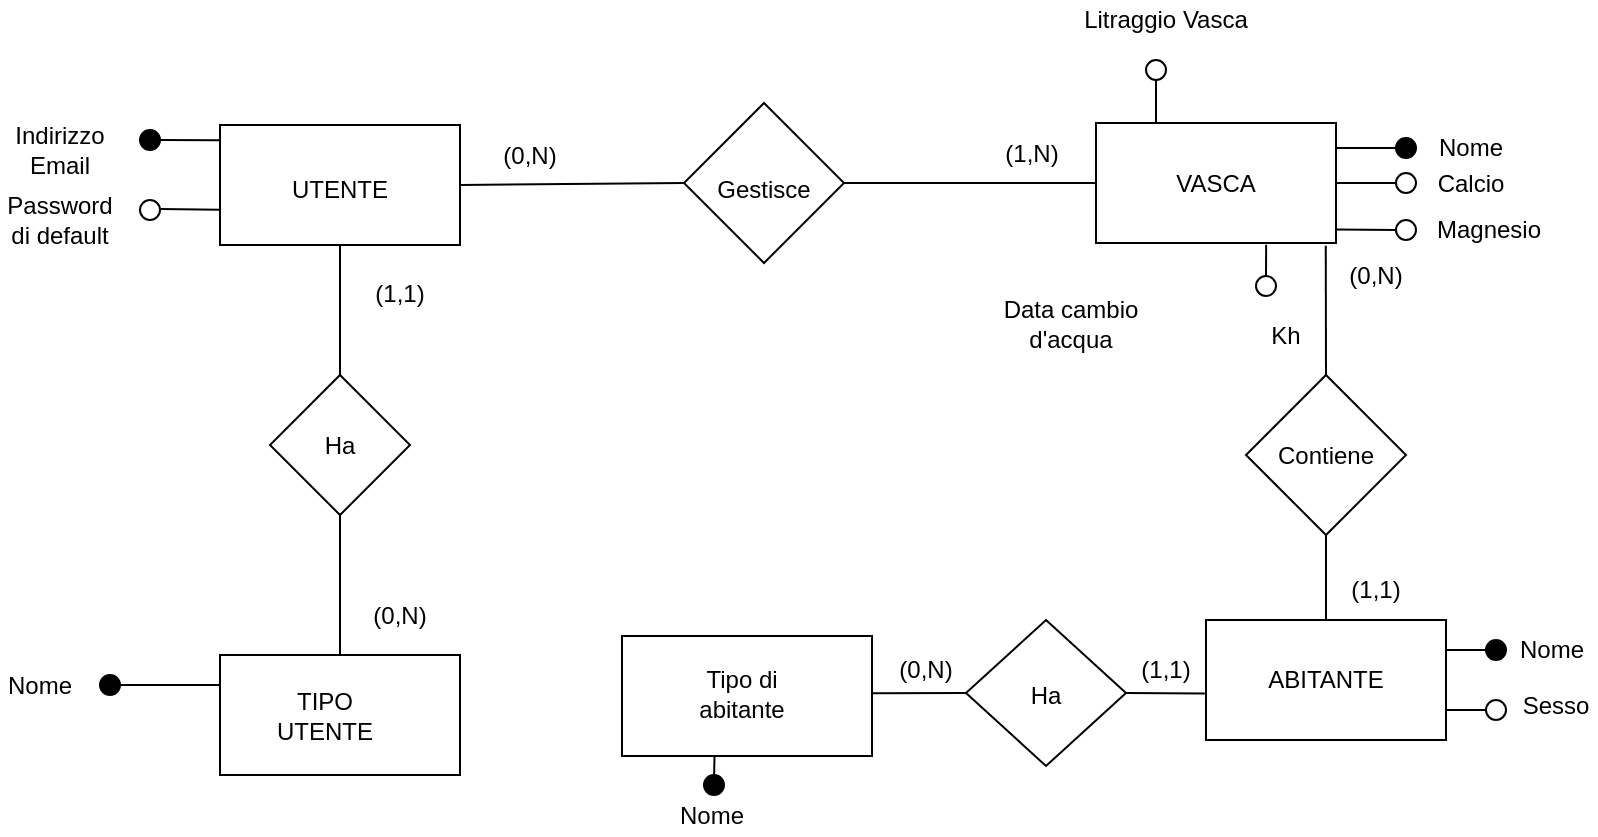 <mxfile pages="1" version="11.2.8" type="device"><diagram id="3pYfG5DlmWLL2wMBr9iQ" name="Page-1"><mxGraphModel dx="1280" dy="675" grid="1" gridSize="10" guides="1" tooltips="1" connect="1" arrows="0" fold="1" page="1" pageScale="1" pageWidth="827" pageHeight="1169" math="0" shadow="0"><root><mxCell id="0"/><mxCell id="1" parent="0"/><mxCell id="BXhCT1C6snXShulDsGtj-1" value="" style="rounded=0;whiteSpace=wrap;html=1;" parent="1" vertex="1"><mxGeometry x="125" y="102.5" width="120" height="60" as="geometry"/></mxCell><mxCell id="BXhCT1C6snXShulDsGtj-2" value="UTENTE" style="text;html=1;strokeColor=none;fillColor=none;align=center;verticalAlign=middle;whiteSpace=wrap;rounded=0;" parent="1" vertex="1"><mxGeometry x="165" y="125" width="40" height="20" as="geometry"/></mxCell><mxCell id="BXhCT1C6snXShulDsGtj-3" value="" style="ellipse;whiteSpace=wrap;html=1;aspect=fixed;strokeColor=#000000;fillColor=#000000;fontColor=#ffffff;" parent="1" vertex="1"><mxGeometry x="85" y="105" width="10" height="10" as="geometry"/></mxCell><mxCell id="BXhCT1C6snXShulDsGtj-4" value="" style="ellipse;whiteSpace=wrap;html=1;aspect=fixed;" parent="1" vertex="1"><mxGeometry x="85" y="140" width="10" height="10" as="geometry"/></mxCell><mxCell id="BXhCT1C6snXShulDsGtj-6" value="" style="endArrow=none;html=1;exitX=1;exitY=0.5;exitDx=0;exitDy=0;entryX=-0.004;entryY=0.128;entryDx=0;entryDy=0;entryPerimeter=0;" parent="1" source="BXhCT1C6snXShulDsGtj-3" target="BXhCT1C6snXShulDsGtj-1" edge="1"><mxGeometry width="50" height="50" relative="1" as="geometry"><mxPoint x="85" y="225" as="sourcePoint"/><mxPoint x="120" y="110" as="targetPoint"/></mxGeometry></mxCell><mxCell id="BXhCT1C6snXShulDsGtj-8" value="" style="endArrow=none;html=1;entryX=0;entryY=0.706;entryDx=0;entryDy=0;entryPerimeter=0;" parent="1" target="BXhCT1C6snXShulDsGtj-1" edge="1"><mxGeometry width="50" height="50" relative="1" as="geometry"><mxPoint x="95" y="144.5" as="sourcePoint"/><mxPoint x="145" y="144.5" as="targetPoint"/></mxGeometry></mxCell><mxCell id="BXhCT1C6snXShulDsGtj-9" value="Indirizzo Email" style="text;html=1;strokeColor=none;fillColor=none;align=center;verticalAlign=middle;whiteSpace=wrap;rounded=0;" parent="1" vertex="1"><mxGeometry x="25" y="105" width="40" height="20" as="geometry"/></mxCell><mxCell id="BXhCT1C6snXShulDsGtj-11" value="Password di default" style="text;html=1;strokeColor=none;fillColor=none;align=center;verticalAlign=middle;whiteSpace=wrap;rounded=0;" parent="1" vertex="1"><mxGeometry x="25" y="140" width="40" height="20" as="geometry"/></mxCell><mxCell id="BXhCT1C6snXShulDsGtj-12" value="" style="rhombus;whiteSpace=wrap;html=1;strokeColor=#000000;fillColor=#FFFFFF;" parent="1" vertex="1"><mxGeometry x="150" y="227.5" width="70" height="70" as="geometry"/></mxCell><mxCell id="BXhCT1C6snXShulDsGtj-14" value="Ha" style="text;html=1;strokeColor=none;fillColor=none;align=center;verticalAlign=middle;whiteSpace=wrap;rounded=0;" parent="1" vertex="1"><mxGeometry x="165" y="252.5" width="40" height="20" as="geometry"/></mxCell><mxCell id="BXhCT1C6snXShulDsGtj-17" value="" style="rounded=0;whiteSpace=wrap;html=1;strokeColor=#000000;fillColor=#ffffff;gradientColor=none;" parent="1" vertex="1"><mxGeometry x="125" y="367.5" width="120" height="60" as="geometry"/></mxCell><mxCell id="BXhCT1C6snXShulDsGtj-19" value="TIPO UTENTE" style="text;html=1;strokeColor=none;fillColor=none;align=center;verticalAlign=middle;whiteSpace=wrap;rounded=0;" parent="1" vertex="1"><mxGeometry x="165" y="387.5" width="25" height="20" as="geometry"/></mxCell><mxCell id="BXhCT1C6snXShulDsGtj-21" value="" style="endArrow=none;html=1;" parent="1" source="BXhCT1C6snXShulDsGtj-17" edge="1"><mxGeometry width="50" height="50" relative="1" as="geometry"><mxPoint x="15" y="497.5" as="sourcePoint"/><mxPoint x="185" y="297.5" as="targetPoint"/></mxGeometry></mxCell><mxCell id="BXhCT1C6snXShulDsGtj-22" value="" style="endArrow=none;html=1;entryX=0.5;entryY=0;entryDx=0;entryDy=0;exitX=0.5;exitY=1;exitDx=0;exitDy=0;" parent="1" source="BXhCT1C6snXShulDsGtj-1" target="BXhCT1C6snXShulDsGtj-12" edge="1"><mxGeometry width="50" height="50" relative="1" as="geometry"><mxPoint x="15" y="497.5" as="sourcePoint"/><mxPoint x="65" y="447.5" as="targetPoint"/></mxGeometry></mxCell><mxCell id="BXhCT1C6snXShulDsGtj-23" value="" style="ellipse;whiteSpace=wrap;html=1;aspect=fixed;strokeColor=#000000;fillColor=#000000;fontColor=#ffffff;" parent="1" vertex="1"><mxGeometry x="65" y="377.5" width="10" height="10" as="geometry"/></mxCell><mxCell id="BXhCT1C6snXShulDsGtj-24" value="" style="endArrow=none;html=1;entryX=0;entryY=0.25;entryDx=0;entryDy=0;exitX=1;exitY=0.5;exitDx=0;exitDy=0;" parent="1" source="BXhCT1C6snXShulDsGtj-23" edge="1"><mxGeometry width="50" height="50" relative="1" as="geometry"><mxPoint x="65" y="497.5" as="sourcePoint"/><mxPoint x="125" y="382.5" as="targetPoint"/></mxGeometry></mxCell><mxCell id="BXhCT1C6snXShulDsGtj-25" value="Nome" style="text;html=1;strokeColor=none;fillColor=none;align=center;verticalAlign=middle;whiteSpace=wrap;rounded=0;" parent="1" vertex="1"><mxGeometry x="15" y="372.5" width="40" height="20" as="geometry"/></mxCell><mxCell id="BXhCT1C6snXShulDsGtj-26" value="(1,1)" style="text;html=1;strokeColor=none;fillColor=none;align=center;verticalAlign=middle;whiteSpace=wrap;rounded=0;" parent="1" vertex="1"><mxGeometry x="195" y="176.5" width="40" height="20" as="geometry"/></mxCell><mxCell id="BXhCT1C6snXShulDsGtj-27" value="(0,N)" style="text;html=1;strokeColor=none;fillColor=none;align=center;verticalAlign=middle;whiteSpace=wrap;rounded=0;" parent="1" vertex="1"><mxGeometry x="195" y="337.5" width="40" height="20" as="geometry"/></mxCell><mxCell id="BXhCT1C6snXShulDsGtj-28" value="" style="rounded=0;whiteSpace=wrap;html=1;strokeColor=#000000;fillColor=#ffffff;gradientColor=none;" parent="1" vertex="1"><mxGeometry x="563" y="101.5" width="120" height="60" as="geometry"/></mxCell><mxCell id="BXhCT1C6snXShulDsGtj-30" value="VASCA" style="text;html=1;strokeColor=none;fillColor=none;align=center;verticalAlign=middle;whiteSpace=wrap;rounded=0;" parent="1" vertex="1"><mxGeometry x="603" y="121.5" width="40" height="20" as="geometry"/></mxCell><mxCell id="BXhCT1C6snXShulDsGtj-31" value="" style="rhombus;whiteSpace=wrap;html=1;strokeColor=#000000;fillColor=#ffffff;gradientColor=none;" parent="1" vertex="1"><mxGeometry x="357" y="91.5" width="80" height="80" as="geometry"/></mxCell><mxCell id="BXhCT1C6snXShulDsGtj-32" value="Gestisce" style="text;html=1;strokeColor=none;fillColor=none;align=center;verticalAlign=middle;whiteSpace=wrap;rounded=0;" parent="1" vertex="1"><mxGeometry x="377" y="126.5" width="40" height="16" as="geometry"/></mxCell><mxCell id="BXhCT1C6snXShulDsGtj-33" value="" style="endArrow=none;html=1;exitX=1;exitY=0.5;exitDx=0;exitDy=0;entryX=0;entryY=0.5;entryDx=0;entryDy=0;" parent="1" source="BXhCT1C6snXShulDsGtj-1" target="BXhCT1C6snXShulDsGtj-31" edge="1"><mxGeometry width="50" height="50" relative="1" as="geometry"><mxPoint x="-5" y="497.5" as="sourcePoint"/><mxPoint x="345" y="132.5" as="targetPoint"/></mxGeometry></mxCell><mxCell id="BXhCT1C6snXShulDsGtj-34" value="" style="endArrow=none;html=1;exitX=1;exitY=0.5;exitDx=0;exitDy=0;entryX=0;entryY=0.5;entryDx=0;entryDy=0;" parent="1" source="BXhCT1C6snXShulDsGtj-31" target="BXhCT1C6snXShulDsGtj-28" edge="1"><mxGeometry width="50" height="50" relative="1" as="geometry"><mxPoint x="7" y="496.5" as="sourcePoint"/><mxPoint x="57" y="446.5" as="targetPoint"/></mxGeometry></mxCell><mxCell id="BXhCT1C6snXShulDsGtj-35" value="" style="ellipse;whiteSpace=wrap;html=1;aspect=fixed;strokeColor=#000000;fillColor=#000000;fontColor=#ffffff;" parent="1" vertex="1"><mxGeometry x="713" y="109" width="10" height="10" as="geometry"/></mxCell><mxCell id="BXhCT1C6snXShulDsGtj-36" value="" style="endArrow=none;html=1;entryX=1;entryY=0.25;entryDx=0;entryDy=0;" parent="1" edge="1"><mxGeometry width="50" height="50" relative="1" as="geometry"><mxPoint x="713" y="114" as="sourcePoint"/><mxPoint x="683.0" y="114" as="targetPoint"/></mxGeometry></mxCell><mxCell id="BXhCT1C6snXShulDsGtj-54" value="Nome" style="text;html=1;strokeColor=none;fillColor=none;align=center;verticalAlign=middle;whiteSpace=wrap;rounded=0;" parent="1" vertex="1"><mxGeometry x="733" y="104" width="35" height="20" as="geometry"/></mxCell><mxCell id="BXhCT1C6snXShulDsGtj-59" value="" style="endArrow=none;html=1;entryX=1;entryY=0.5;entryDx=0;entryDy=0;exitX=0;exitY=0.5;exitDx=0;exitDy=0;" parent="1" source="BXhCT1C6snXShulDsGtj-60" target="BXhCT1C6snXShulDsGtj-28" edge="1"><mxGeometry width="50" height="50" relative="1" as="geometry"><mxPoint x="723" y="131.5" as="sourcePoint"/><mxPoint x="693.0" y="124" as="targetPoint"/></mxGeometry></mxCell><mxCell id="BXhCT1C6snXShulDsGtj-60" value="" style="ellipse;whiteSpace=wrap;html=1;aspect=fixed;strokeColor=#000000;fillColor=#FFFFFF;fontColor=#ffffff;" parent="1" vertex="1"><mxGeometry x="713" y="126.5" width="10" height="10" as="geometry"/></mxCell><mxCell id="BXhCT1C6snXShulDsGtj-61" value="Calcio" style="text;html=1;strokeColor=none;fillColor=none;align=center;verticalAlign=middle;whiteSpace=wrap;rounded=0;" parent="1" vertex="1"><mxGeometry x="733" y="121.5" width="35" height="20" as="geometry"/></mxCell><mxCell id="BXhCT1C6snXShulDsGtj-62" value="" style="endArrow=none;html=1;entryX=1.001;entryY=0.887;entryDx=0;entryDy=0;entryPerimeter=0;" parent="1" source="BXhCT1C6snXShulDsGtj-63" target="BXhCT1C6snXShulDsGtj-28" edge="1"><mxGeometry width="50" height="50" relative="1" as="geometry"><mxPoint x="723" y="155.5" as="sourcePoint"/><mxPoint x="693.0" y="141.5" as="targetPoint"/></mxGeometry></mxCell><mxCell id="BXhCT1C6snXShulDsGtj-64" value="Magnesio" style="text;html=1;strokeColor=none;fillColor=none;align=center;verticalAlign=middle;whiteSpace=wrap;rounded=0;" parent="1" vertex="1"><mxGeometry x="742" y="148.5" width="35" height="13" as="geometry"/></mxCell><mxCell id="BXhCT1C6snXShulDsGtj-63" value="" style="ellipse;whiteSpace=wrap;html=1;aspect=fixed;strokeColor=#000000;fillColor=#FFFFFF;fontColor=#ffffff;" parent="1" vertex="1"><mxGeometry x="713" y="150" width="10" height="10" as="geometry"/></mxCell><mxCell id="BXhCT1C6snXShulDsGtj-68" value="" style="endArrow=none;html=1;entryX=0.25;entryY=0;entryDx=0;entryDy=0;" parent="1" target="BXhCT1C6snXShulDsGtj-28" edge="1"><mxGeometry width="50" height="50" relative="1" as="geometry"><mxPoint x="593" y="80" as="sourcePoint"/><mxPoint x="693.12" y="164.72" as="targetPoint"/></mxGeometry></mxCell><mxCell id="BXhCT1C6snXShulDsGtj-69" value="" style="ellipse;whiteSpace=wrap;html=1;aspect=fixed;strokeColor=#000000;fillColor=#FFFFFF;fontColor=#ffffff;" parent="1" vertex="1"><mxGeometry x="588" y="70" width="10" height="10" as="geometry"/></mxCell><mxCell id="BXhCT1C6snXShulDsGtj-70" value="" style="endArrow=none;html=1;entryX=0.084;entryY=0.99;entryDx=0;entryDy=0;entryPerimeter=0;" parent="1" edge="1"><mxGeometry width="50" height="50" relative="1" as="geometry"><mxPoint x="648.0" y="178" as="sourcePoint"/><mxPoint x="648.08" y="162.4" as="targetPoint"/></mxGeometry></mxCell><mxCell id="BXhCT1C6snXShulDsGtj-71" value="" style="ellipse;whiteSpace=wrap;html=1;aspect=fixed;strokeColor=#000000;fillColor=#FFFFFF;fontColor=#ffffff;" parent="1" vertex="1"><mxGeometry x="643" y="178" width="10" height="10" as="geometry"/></mxCell><mxCell id="BXhCT1C6snXShulDsGtj-72" value="Litraggio Vasca" style="text;html=1;strokeColor=none;fillColor=none;align=center;verticalAlign=middle;whiteSpace=wrap;rounded=0;" parent="1" vertex="1"><mxGeometry x="548" y="40" width="100" height="20" as="geometry"/></mxCell><mxCell id="BXhCT1C6snXShulDsGtj-73" value="Data cambio d'acqua" style="text;html=1;strokeColor=none;fillColor=none;align=center;verticalAlign=middle;whiteSpace=wrap;rounded=0;" parent="1" vertex="1"><mxGeometry x="503" y="187" width="95" height="30" as="geometry"/></mxCell><mxCell id="BXhCT1C6snXShulDsGtj-77" value="" style="rhombus;whiteSpace=wrap;html=1;strokeColor=#000000;fillColor=#ffffff;gradientColor=none;" parent="1" vertex="1"><mxGeometry x="638" y="227.5" width="80" height="80" as="geometry"/></mxCell><mxCell id="BXhCT1C6snXShulDsGtj-78" value="Contiene" style="text;html=1;strokeColor=none;fillColor=none;align=center;verticalAlign=middle;whiteSpace=wrap;rounded=0;" parent="1" vertex="1"><mxGeometry x="658" y="257.5" width="40" height="20" as="geometry"/></mxCell><mxCell id="BXhCT1C6snXShulDsGtj-80" value="" style="endArrow=none;html=1;exitX=0.5;exitY=0;exitDx=0;exitDy=0;entryX=0.624;entryY=1.007;entryDx=0;entryDy=0;entryPerimeter=0;" parent="1" source="BXhCT1C6snXShulDsGtj-77" edge="1"><mxGeometry width="50" height="50" relative="1" as="geometry"><mxPoint x="198" y="497.5" as="sourcePoint"/><mxPoint x="677.88" y="162.92" as="targetPoint"/></mxGeometry></mxCell><mxCell id="BXhCT1C6snXShulDsGtj-81" value="" style="rounded=0;whiteSpace=wrap;html=1;strokeColor=#000000;fillColor=#FFFFFF;gradientColor=none;" parent="1" vertex="1"><mxGeometry x="618" y="350" width="120" height="60" as="geometry"/></mxCell><mxCell id="BXhCT1C6snXShulDsGtj-82" value="ABITANTE" style="text;html=1;strokeColor=none;fillColor=none;align=center;verticalAlign=middle;whiteSpace=wrap;rounded=0;" parent="1" vertex="1"><mxGeometry x="658" y="370" width="40" height="20" as="geometry"/></mxCell><mxCell id="BXhCT1C6snXShulDsGtj-83" value="" style="endArrow=none;html=1;entryX=0.5;entryY=1;entryDx=0;entryDy=0;" parent="1" source="BXhCT1C6snXShulDsGtj-81" target="BXhCT1C6snXShulDsGtj-77" edge="1"><mxGeometry width="50" height="50" relative="1" as="geometry"><mxPoint x="678" y="357.5" as="sourcePoint"/><mxPoint x="148" y="447.5" as="targetPoint"/></mxGeometry></mxCell><mxCell id="BXhCT1C6snXShulDsGtj-85" value="" style="endArrow=none;html=1;entryX=1;entryY=0.25;entryDx=0;entryDy=0;" parent="1" target="BXhCT1C6snXShulDsGtj-81" edge="1"><mxGeometry width="50" height="50" relative="1" as="geometry"><mxPoint x="762" y="365" as="sourcePoint"/><mxPoint x="233" y="142" as="targetPoint"/></mxGeometry></mxCell><mxCell id="BXhCT1C6snXShulDsGtj-86" value="" style="ellipse;whiteSpace=wrap;html=1;aspect=fixed;strokeColor=#000000;fillColor=#000000;fontColor=#ffffff;" parent="1" vertex="1"><mxGeometry x="758" y="360" width="10" height="10" as="geometry"/></mxCell><mxCell id="BXhCT1C6snXShulDsGtj-87" value="Nome" style="text;html=1;strokeColor=none;fillColor=none;align=center;verticalAlign=middle;whiteSpace=wrap;rounded=0;" parent="1" vertex="1"><mxGeometry x="770.5" y="355" width="40" height="20" as="geometry"/></mxCell><mxCell id="BXhCT1C6snXShulDsGtj-93" value="" style="endArrow=none;html=1;entryX=1;entryY=0.75;entryDx=0;entryDy=0;" parent="1" target="BXhCT1C6snXShulDsGtj-81" edge="1"><mxGeometry width="50" height="50" relative="1" as="geometry"><mxPoint x="762" y="395" as="sourcePoint"/><mxPoint x="742" y="395" as="targetPoint"/></mxGeometry></mxCell><mxCell id="BXhCT1C6snXShulDsGtj-94" value="" style="ellipse;whiteSpace=wrap;html=1;aspect=fixed;strokeColor=#000000;fillColor=#FFFFFF;fontColor=#ffffff;" parent="1" vertex="1"><mxGeometry x="758" y="390" width="10" height="10" as="geometry"/></mxCell><mxCell id="BXhCT1C6snXShulDsGtj-95" value="Sesso" style="text;html=1;strokeColor=none;fillColor=none;align=center;verticalAlign=middle;whiteSpace=wrap;rounded=0;" parent="1" vertex="1"><mxGeometry x="773" y="382.5" width="40" height="20" as="geometry"/></mxCell><mxCell id="BXhCT1C6snXShulDsGtj-97" value="" style="rhombus;whiteSpace=wrap;html=1;strokeColor=#000000;fillColor=#FFFFFF;gradientColor=none;" parent="1" vertex="1"><mxGeometry x="498" y="350" width="80" height="73" as="geometry"/></mxCell><mxCell id="BXhCT1C6snXShulDsGtj-98" value="" style="rounded=0;whiteSpace=wrap;html=1;strokeColor=#000000;fillColor=#FFFFFF;gradientColor=none;" parent="1" vertex="1"><mxGeometry x="326" y="358" width="125" height="60" as="geometry"/></mxCell><mxCell id="BXhCT1C6snXShulDsGtj-99" value="Tipo di abitante" style="text;html=1;strokeColor=none;fillColor=none;align=center;verticalAlign=middle;whiteSpace=wrap;rounded=0;" parent="1" vertex="1"><mxGeometry x="365.5" y="376.5" width="40" height="20" as="geometry"/></mxCell><mxCell id="BXhCT1C6snXShulDsGtj-100" value="" style="endArrow=none;html=1;exitX=-0.005;exitY=0.612;exitDx=0;exitDy=0;entryX=1;entryY=0.5;entryDx=0;entryDy=0;exitPerimeter=0;" parent="1" source="BXhCT1C6snXShulDsGtj-81" target="BXhCT1C6snXShulDsGtj-97" edge="1"><mxGeometry width="50" height="50" relative="1" as="geometry"><mxPoint x="-18" y="686.5" as="sourcePoint"/><mxPoint x="32" y="636.5" as="targetPoint"/></mxGeometry></mxCell><mxCell id="BXhCT1C6snXShulDsGtj-101" value="" style="endArrow=none;html=1;exitX=0;exitY=0.5;exitDx=0;exitDy=0;entryX=0.999;entryY=0.477;entryDx=0;entryDy=0;entryPerimeter=0;" parent="1" source="BXhCT1C6snXShulDsGtj-97" target="BXhCT1C6snXShulDsGtj-98" edge="1"><mxGeometry width="50" height="50" relative="1" as="geometry"><mxPoint x="-18" y="686.5" as="sourcePoint"/><mxPoint x="32" y="636.5" as="targetPoint"/></mxGeometry></mxCell><mxCell id="BXhCT1C6snXShulDsGtj-102" value="" style="endArrow=none;html=1;entryX=0.37;entryY=1.008;entryDx=0;entryDy=0;entryPerimeter=0;" parent="1" edge="1" target="BXhCT1C6snXShulDsGtj-98"><mxGeometry width="50" height="50" relative="1" as="geometry"><mxPoint x="372" y="430" as="sourcePoint"/><mxPoint x="445.5" y="372.5" as="targetPoint"/></mxGeometry></mxCell><mxCell id="BXhCT1C6snXShulDsGtj-103" value="" style="ellipse;whiteSpace=wrap;html=1;aspect=fixed;strokeColor=#000000;fillColor=#000000;fontColor=#ffffff;direction=south;" parent="1" vertex="1"><mxGeometry x="367" y="427.5" width="10" height="10" as="geometry"/></mxCell><mxCell id="BXhCT1C6snXShulDsGtj-104" value="Nome" style="text;html=1;strokeColor=none;fillColor=none;align=center;verticalAlign=middle;whiteSpace=wrap;rounded=0;" parent="1" vertex="1"><mxGeometry x="350.5" y="437.5" width="40" height="20" as="geometry"/></mxCell><mxCell id="BXhCT1C6snXShulDsGtj-105" value="Ha" style="text;html=1;strokeColor=none;fillColor=none;align=center;verticalAlign=middle;whiteSpace=wrap;rounded=0;" parent="1" vertex="1"><mxGeometry x="518" y="377.5" width="40" height="20" as="geometry"/></mxCell><mxCell id="BXhCT1C6snXShulDsGtj-108" value="(0,N)" style="text;html=1;strokeColor=none;fillColor=none;align=center;verticalAlign=middle;whiteSpace=wrap;rounded=0;" parent="1" vertex="1"><mxGeometry x="260" y="107.5" width="40" height="20" as="geometry"/></mxCell><mxCell id="BXhCT1C6snXShulDsGtj-109" value="(1,N)" style="text;html=1;strokeColor=none;fillColor=none;align=center;verticalAlign=middle;whiteSpace=wrap;rounded=0;" parent="1" vertex="1"><mxGeometry x="510.5" y="106.5" width="40" height="20" as="geometry"/></mxCell><mxCell id="BXhCT1C6snXShulDsGtj-110" value="(0,N)" style="text;html=1;strokeColor=none;fillColor=none;align=center;verticalAlign=middle;whiteSpace=wrap;rounded=0;" parent="1" vertex="1"><mxGeometry x="683" y="168" width="40" height="20" as="geometry"/></mxCell><mxCell id="BXhCT1C6snXShulDsGtj-113" value="(1,1)" style="text;html=1;strokeColor=none;fillColor=none;align=center;verticalAlign=middle;whiteSpace=wrap;rounded=0;" parent="1" vertex="1"><mxGeometry x="683" y="325" width="40" height="20" as="geometry"/></mxCell><mxCell id="BXhCT1C6snXShulDsGtj-114" value="(0,N)" style="text;html=1;strokeColor=none;fillColor=none;align=center;verticalAlign=middle;whiteSpace=wrap;rounded=0;" parent="1" vertex="1"><mxGeometry x="458" y="365" width="40" height="20" as="geometry"/></mxCell><mxCell id="BXhCT1C6snXShulDsGtj-115" value="(1,1)" style="text;html=1;strokeColor=none;fillColor=none;align=center;verticalAlign=middle;whiteSpace=wrap;rounded=0;" parent="1" vertex="1"><mxGeometry x="578" y="365" width="40" height="20" as="geometry"/></mxCell><mxCell id="0LMlhgnGQK4Ov7O-DKUD-2" value="Kh" style="text;html=1;strokeColor=none;fillColor=none;align=center;verticalAlign=middle;whiteSpace=wrap;rounded=0;" vertex="1" parent="1"><mxGeometry x="648" y="198" width="20" height="20" as="geometry"/></mxCell></root></mxGraphModel></diagram></mxfile>